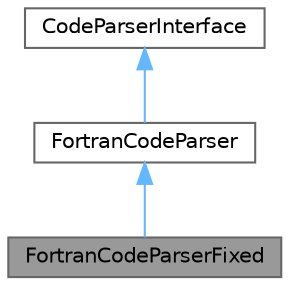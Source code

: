 digraph "FortranCodeParserFixed"
{
 // INTERACTIVE_SVG=YES
 // LATEX_PDF_SIZE
  bgcolor="transparent";
  edge [fontname=Helvetica,fontsize=10,labelfontname=Helvetica,labelfontsize=10];
  node [fontname=Helvetica,fontsize=10,shape=box,height=0.2,width=0.4];
  Node1 [label="FortranCodeParserFixed",height=0.2,width=0.4,color="gray40", fillcolor="grey60", style="filled", fontcolor="black",tooltip=" "];
  Node2 -> Node1 [dir="back",color="steelblue1",style="solid",tooltip=" "];
  Node2 [label="FortranCodeParser",height=0.2,width=0.4,color="gray40", fillcolor="white", style="filled",URL="$d8/dc0/class_fortran_code_parser.html",tooltip=" "];
  Node3 -> Node2 [dir="back",color="steelblue1",style="solid",tooltip=" "];
  Node3 [label="CodeParserInterface",height=0.2,width=0.4,color="gray40", fillcolor="white", style="filled",URL="$d4/d65/class_code_parser_interface.html",tooltip="Abstract interface for code parsers."];
}
